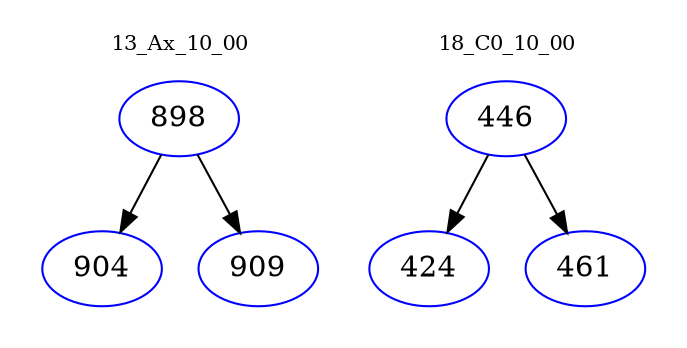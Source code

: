 digraph{
subgraph cluster_0 {
color = white
label = "13_Ax_10_00";
fontsize=10;
T0_898 [label="898", color="blue"]
T0_898 -> T0_904 [color="black"]
T0_904 [label="904", color="blue"]
T0_898 -> T0_909 [color="black"]
T0_909 [label="909", color="blue"]
}
subgraph cluster_1 {
color = white
label = "18_C0_10_00";
fontsize=10;
T1_446 [label="446", color="blue"]
T1_446 -> T1_424 [color="black"]
T1_424 [label="424", color="blue"]
T1_446 -> T1_461 [color="black"]
T1_461 [label="461", color="blue"]
}
}
